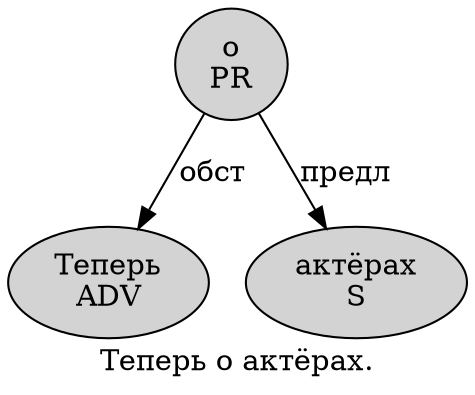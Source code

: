 digraph SENTENCE_668 {
	graph [label="Теперь о актёрах."]
	node [style=filled]
		0 [label="Теперь
ADV" color="" fillcolor=lightgray penwidth=1 shape=ellipse]
		1 [label="о
PR" color="" fillcolor=lightgray penwidth=1 shape=ellipse]
		2 [label="актёрах
S" color="" fillcolor=lightgray penwidth=1 shape=ellipse]
			1 -> 0 [label="обст"]
			1 -> 2 [label="предл"]
}